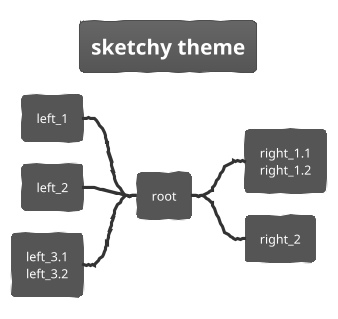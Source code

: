 ' Do not edit
' Theme Gallery
' autogenerated by script
'
@startmindmap
!theme sketchy
title sketchy theme
+ root
**:right_1.1
right_1.2;
++ right_2

left side

-- left_1
-- left_2
**:left_3.1
left_3.2;
@endmindmap
